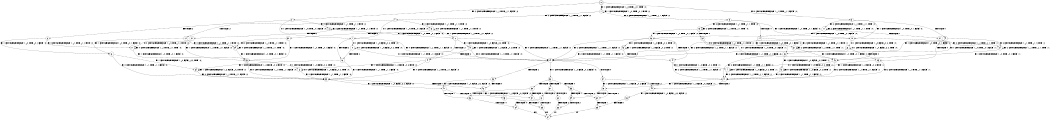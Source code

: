 digraph BCG {
size = "7, 10.5";
center = TRUE;
node [shape = circle];
0 [peripheries = 2];
0 -> 1 [label = "EX !1 !ATOMIC_EXCH_BRANCH (1, +0, TRUE, +0, 1, TRUE) !:0:"];
0 -> 2 [label = "EX !2 !ATOMIC_EXCH_BRANCH (1, +1, TRUE, +1, 1, FALSE) !:0:"];
0 -> 3 [label = "EX !0 !ATOMIC_EXCH_BRANCH (1, +1, TRUE, +1, 1, FALSE) !:0:"];
1 -> 4 [label = "EX !2 !ATOMIC_EXCH_BRANCH (1, +1, TRUE, +1, 1, FALSE) !:0:"];
1 -> 5 [label = "EX !0 !ATOMIC_EXCH_BRANCH (1, +1, TRUE, +1, 1, FALSE) !:0:"];
1 -> 1 [label = "EX !1 !ATOMIC_EXCH_BRANCH (1, +0, TRUE, +0, 1, TRUE) !:0:"];
2 -> 6 [label = "TERMINATE !2"];
2 -> 7 [label = "EX !1 !ATOMIC_EXCH_BRANCH (1, +0, TRUE, +0, 1, FALSE) !:0:"];
2 -> 8 [label = "EX !0 !ATOMIC_EXCH_BRANCH (1, +1, TRUE, +1, 1, TRUE) !:0:"];
3 -> 9 [label = "TERMINATE !0"];
3 -> 10 [label = "EX !1 !ATOMIC_EXCH_BRANCH (1, +0, TRUE, +0, 1, FALSE) !:0:"];
3 -> 11 [label = "EX !2 !ATOMIC_EXCH_BRANCH (1, +1, TRUE, +1, 1, TRUE) !:0:"];
4 -> 12 [label = "TERMINATE !2"];
4 -> 13 [label = "EX !0 !ATOMIC_EXCH_BRANCH (1, +1, TRUE, +1, 1, TRUE) !:0:"];
4 -> 7 [label = "EX !1 !ATOMIC_EXCH_BRANCH (1, +0, TRUE, +0, 1, FALSE) !:0:"];
5 -> 14 [label = "TERMINATE !0"];
5 -> 15 [label = "EX !2 !ATOMIC_EXCH_BRANCH (1, +1, TRUE, +1, 1, TRUE) !:0:"];
5 -> 10 [label = "EX !1 !ATOMIC_EXCH_BRANCH (1, +0, TRUE, +0, 1, FALSE) !:0:"];
6 -> 16 [label = "EX !1 !ATOMIC_EXCH_BRANCH (1, +0, TRUE, +0, 1, FALSE) !:0:"];
6 -> 17 [label = "EX !0 !ATOMIC_EXCH_BRANCH (1, +1, TRUE, +1, 1, TRUE) !:0:"];
7 -> 18 [label = "TERMINATE !2"];
7 -> 19 [label = "EX !0 !ATOMIC_EXCH_BRANCH (1, +1, TRUE, +1, 1, FALSE) !:0:"];
7 -> 20 [label = "EX !1 !ATOMIC_EXCH_BRANCH (1, +0, FALSE, +0, 2, TRUE) !:0:"];
8 -> 21 [label = "TERMINATE !2"];
8 -> 22 [label = "EX !1 !ATOMIC_EXCH_BRANCH (1, +0, TRUE, +0, 1, FALSE) !:0:"];
8 -> 8 [label = "EX !0 !ATOMIC_EXCH_BRANCH (1, +1, TRUE, +1, 1, TRUE) !:0:"];
9 -> 23 [label = "EX !1 !ATOMIC_EXCH_BRANCH (1, +0, TRUE, +0, 1, FALSE) !:1:"];
9 -> 24 [label = "EX !2 !ATOMIC_EXCH_BRANCH (1, +1, TRUE, +1, 1, TRUE) !:1:"];
10 -> 25 [label = "TERMINATE !0"];
10 -> 19 [label = "EX !2 !ATOMIC_EXCH_BRANCH (1, +1, TRUE, +1, 1, FALSE) !:0:"];
10 -> 26 [label = "EX !1 !ATOMIC_EXCH_BRANCH (1, +0, FALSE, +0, 2, TRUE) !:0:"];
11 -> 27 [label = "TERMINATE !0"];
11 -> 28 [label = "EX !1 !ATOMIC_EXCH_BRANCH (1, +0, TRUE, +0, 1, FALSE) !:0:"];
11 -> 11 [label = "EX !2 !ATOMIC_EXCH_BRANCH (1, +1, TRUE, +1, 1, TRUE) !:0:"];
12 -> 29 [label = "EX !0 !ATOMIC_EXCH_BRANCH (1, +1, TRUE, +1, 1, TRUE) !:0:"];
12 -> 16 [label = "EX !1 !ATOMIC_EXCH_BRANCH (1, +0, TRUE, +0, 1, FALSE) !:0:"];
13 -> 30 [label = "TERMINATE !2"];
13 -> 22 [label = "EX !1 !ATOMIC_EXCH_BRANCH (1, +0, TRUE, +0, 1, FALSE) !:0:"];
13 -> 13 [label = "EX !0 !ATOMIC_EXCH_BRANCH (1, +1, TRUE, +1, 1, TRUE) !:0:"];
14 -> 31 [label = "EX !2 !ATOMIC_EXCH_BRANCH (1, +1, TRUE, +1, 1, TRUE) !:1:"];
14 -> 23 [label = "EX !1 !ATOMIC_EXCH_BRANCH (1, +0, TRUE, +0, 1, FALSE) !:1:"];
15 -> 32 [label = "TERMINATE !0"];
15 -> 15 [label = "EX !2 !ATOMIC_EXCH_BRANCH (1, +1, TRUE, +1, 1, TRUE) !:0:"];
15 -> 28 [label = "EX !1 !ATOMIC_EXCH_BRANCH (1, +0, TRUE, +0, 1, FALSE) !:0:"];
16 -> 33 [label = "EX !0 !ATOMIC_EXCH_BRANCH (1, +1, TRUE, +1, 1, FALSE) !:0:"];
16 -> 34 [label = "EX !1 !ATOMIC_EXCH_BRANCH (1, +0, FALSE, +0, 2, TRUE) !:0:"];
17 -> 35 [label = "EX !1 !ATOMIC_EXCH_BRANCH (1, +0, TRUE, +0, 1, FALSE) !:0:"];
17 -> 17 [label = "EX !0 !ATOMIC_EXCH_BRANCH (1, +1, TRUE, +1, 1, TRUE) !:0:"];
18 -> 33 [label = "EX !0 !ATOMIC_EXCH_BRANCH (1, +1, TRUE, +1, 1, FALSE) !:0:"];
18 -> 34 [label = "EX !1 !ATOMIC_EXCH_BRANCH (1, +0, FALSE, +0, 2, TRUE) !:0:"];
19 -> 36 [label = "TERMINATE !2"];
19 -> 37 [label = "TERMINATE !0"];
19 -> 38 [label = "EX !1 !ATOMIC_EXCH_BRANCH (1, +0, FALSE, +0, 2, FALSE) !:0:"];
20 -> 18 [label = "TERMINATE !2"];
20 -> 19 [label = "EX !0 !ATOMIC_EXCH_BRANCH (1, +1, TRUE, +1, 1, FALSE) !:0:"];
20 -> 20 [label = "EX !1 !ATOMIC_EXCH_BRANCH (1, +0, FALSE, +0, 2, TRUE) !:0:"];
21 -> 35 [label = "EX !1 !ATOMIC_EXCH_BRANCH (1, +0, TRUE, +0, 1, FALSE) !:0:"];
21 -> 17 [label = "EX !0 !ATOMIC_EXCH_BRANCH (1, +1, TRUE, +1, 1, TRUE) !:0:"];
22 -> 39 [label = "TERMINATE !2"];
22 -> 40 [label = "EX !1 !ATOMIC_EXCH_BRANCH (1, +0, FALSE, +0, 2, TRUE) !:0:"];
22 -> 19 [label = "EX !0 !ATOMIC_EXCH_BRANCH (1, +1, TRUE, +1, 1, FALSE) !:0:"];
23 -> 41 [label = "EX !2 !ATOMIC_EXCH_BRANCH (1, +1, TRUE, +1, 1, FALSE) !:1:"];
23 -> 42 [label = "EX !1 !ATOMIC_EXCH_BRANCH (1, +0, FALSE, +0, 2, TRUE) !:1:"];
24 -> 43 [label = "EX !1 !ATOMIC_EXCH_BRANCH (1, +0, TRUE, +0, 1, FALSE) !:1:"];
24 -> 24 [label = "EX !2 !ATOMIC_EXCH_BRANCH (1, +1, TRUE, +1, 1, TRUE) !:1:"];
25 -> 41 [label = "EX !2 !ATOMIC_EXCH_BRANCH (1, +1, TRUE, +1, 1, FALSE) !:1:"];
25 -> 42 [label = "EX !1 !ATOMIC_EXCH_BRANCH (1, +0, FALSE, +0, 2, TRUE) !:1:"];
26 -> 25 [label = "TERMINATE !0"];
26 -> 19 [label = "EX !2 !ATOMIC_EXCH_BRANCH (1, +1, TRUE, +1, 1, FALSE) !:0:"];
26 -> 26 [label = "EX !1 !ATOMIC_EXCH_BRANCH (1, +0, FALSE, +0, 2, TRUE) !:0:"];
27 -> 43 [label = "EX !1 !ATOMIC_EXCH_BRANCH (1, +0, TRUE, +0, 1, FALSE) !:1:"];
27 -> 24 [label = "EX !2 !ATOMIC_EXCH_BRANCH (1, +1, TRUE, +1, 1, TRUE) !:1:"];
28 -> 44 [label = "TERMINATE !0"];
28 -> 19 [label = "EX !2 !ATOMIC_EXCH_BRANCH (1, +1, TRUE, +1, 1, FALSE) !:0:"];
28 -> 45 [label = "EX !1 !ATOMIC_EXCH_BRANCH (1, +0, FALSE, +0, 2, TRUE) !:0:"];
29 -> 35 [label = "EX !1 !ATOMIC_EXCH_BRANCH (1, +0, TRUE, +0, 1, FALSE) !:0:"];
29 -> 29 [label = "EX !0 !ATOMIC_EXCH_BRANCH (1, +1, TRUE, +1, 1, TRUE) !:0:"];
30 -> 35 [label = "EX !1 !ATOMIC_EXCH_BRANCH (1, +0, TRUE, +0, 1, FALSE) !:0:"];
30 -> 29 [label = "EX !0 !ATOMIC_EXCH_BRANCH (1, +1, TRUE, +1, 1, TRUE) !:0:"];
31 -> 31 [label = "EX !2 !ATOMIC_EXCH_BRANCH (1, +1, TRUE, +1, 1, TRUE) !:1:"];
31 -> 43 [label = "EX !1 !ATOMIC_EXCH_BRANCH (1, +0, TRUE, +0, 1, FALSE) !:1:"];
32 -> 31 [label = "EX !2 !ATOMIC_EXCH_BRANCH (1, +1, TRUE, +1, 1, TRUE) !:1:"];
32 -> 43 [label = "EX !1 !ATOMIC_EXCH_BRANCH (1, +0, TRUE, +0, 1, FALSE) !:1:"];
33 -> 46 [label = "TERMINATE !0"];
33 -> 47 [label = "EX !1 !ATOMIC_EXCH_BRANCH (1, +0, FALSE, +0, 2, FALSE) !:0:"];
34 -> 33 [label = "EX !0 !ATOMIC_EXCH_BRANCH (1, +1, TRUE, +1, 1, FALSE) !:0:"];
34 -> 34 [label = "EX !1 !ATOMIC_EXCH_BRANCH (1, +0, FALSE, +0, 2, TRUE) !:0:"];
35 -> 48 [label = "EX !1 !ATOMIC_EXCH_BRANCH (1, +0, FALSE, +0, 2, TRUE) !:0:"];
35 -> 33 [label = "EX !0 !ATOMIC_EXCH_BRANCH (1, +1, TRUE, +1, 1, FALSE) !:0:"];
36 -> 46 [label = "TERMINATE !0"];
36 -> 47 [label = "EX !1 !ATOMIC_EXCH_BRANCH (1, +0, FALSE, +0, 2, FALSE) !:0:"];
37 -> 49 [label = "TERMINATE !2"];
37 -> 50 [label = "EX !1 !ATOMIC_EXCH_BRANCH (1, +0, FALSE, +0, 2, FALSE) !:1:"];
38 -> 51 [label = "TERMINATE !1"];
38 -> 52 [label = "TERMINATE !2"];
38 -> 53 [label = "TERMINATE !0"];
39 -> 48 [label = "EX !1 !ATOMIC_EXCH_BRANCH (1, +0, FALSE, +0, 2, TRUE) !:0:"];
39 -> 33 [label = "EX !0 !ATOMIC_EXCH_BRANCH (1, +1, TRUE, +1, 1, FALSE) !:0:"];
40 -> 39 [label = "TERMINATE !2"];
40 -> 40 [label = "EX !1 !ATOMIC_EXCH_BRANCH (1, +0, FALSE, +0, 2, TRUE) !:0:"];
40 -> 19 [label = "EX !0 !ATOMIC_EXCH_BRANCH (1, +1, TRUE, +1, 1, FALSE) !:0:"];
41 -> 49 [label = "TERMINATE !2"];
41 -> 50 [label = "EX !1 !ATOMIC_EXCH_BRANCH (1, +0, FALSE, +0, 2, FALSE) !:1:"];
42 -> 41 [label = "EX !2 !ATOMIC_EXCH_BRANCH (1, +1, TRUE, +1, 1, FALSE) !:1:"];
42 -> 42 [label = "EX !1 !ATOMIC_EXCH_BRANCH (1, +0, FALSE, +0, 2, TRUE) !:1:"];
43 -> 41 [label = "EX !2 !ATOMIC_EXCH_BRANCH (1, +1, TRUE, +1, 1, FALSE) !:1:"];
43 -> 54 [label = "EX !1 !ATOMIC_EXCH_BRANCH (1, +0, FALSE, +0, 2, TRUE) !:1:"];
44 -> 41 [label = "EX !2 !ATOMIC_EXCH_BRANCH (1, +1, TRUE, +1, 1, FALSE) !:1:"];
44 -> 54 [label = "EX !1 !ATOMIC_EXCH_BRANCH (1, +0, FALSE, +0, 2, TRUE) !:1:"];
45 -> 44 [label = "TERMINATE !0"];
45 -> 19 [label = "EX !2 !ATOMIC_EXCH_BRANCH (1, +1, TRUE, +1, 1, FALSE) !:0:"];
45 -> 45 [label = "EX !1 !ATOMIC_EXCH_BRANCH (1, +0, FALSE, +0, 2, TRUE) !:0:"];
46 -> 55 [label = "EX !1 !ATOMIC_EXCH_BRANCH (1, +0, FALSE, +0, 2, FALSE) !:2:"];
47 -> 56 [label = "TERMINATE !1"];
47 -> 57 [label = "TERMINATE !0"];
48 -> 48 [label = "EX !1 !ATOMIC_EXCH_BRANCH (1, +0, FALSE, +0, 2, TRUE) !:0:"];
48 -> 33 [label = "EX !0 !ATOMIC_EXCH_BRANCH (1, +1, TRUE, +1, 1, FALSE) !:0:"];
49 -> 58 [label = "EX !1 !ATOMIC_EXCH_BRANCH (1, +0, FALSE, +0, 2, FALSE) !:1:"];
50 -> 59 [label = "TERMINATE !1"];
50 -> 60 [label = "TERMINATE !2"];
51 -> 61 [label = "TERMINATE !2"];
51 -> 62 [label = "TERMINATE !0"];
52 -> 56 [label = "TERMINATE !1"];
52 -> 57 [label = "TERMINATE !0"];
53 -> 59 [label = "TERMINATE !1"];
53 -> 60 [label = "TERMINATE !2"];
54 -> 41 [label = "EX !2 !ATOMIC_EXCH_BRANCH (1, +1, TRUE, +1, 1, FALSE) !:1:"];
54 -> 54 [label = "EX !1 !ATOMIC_EXCH_BRANCH (1, +0, FALSE, +0, 2, TRUE) !:1:"];
55 -> 63 [label = "TERMINATE !1"];
56 -> 64 [label = "TERMINATE !0"];
57 -> 63 [label = "TERMINATE !1"];
58 -> 65 [label = "TERMINATE !1"];
59 -> 66 [label = "TERMINATE !2"];
60 -> 65 [label = "TERMINATE !1"];
61 -> 64 [label = "TERMINATE !0"];
62 -> 66 [label = "TERMINATE !2"];
63 -> 67 [label = "exit"];
64 -> 67 [label = "exit"];
65 -> 67 [label = "exit"];
66 -> 67 [label = "exit"];
}
